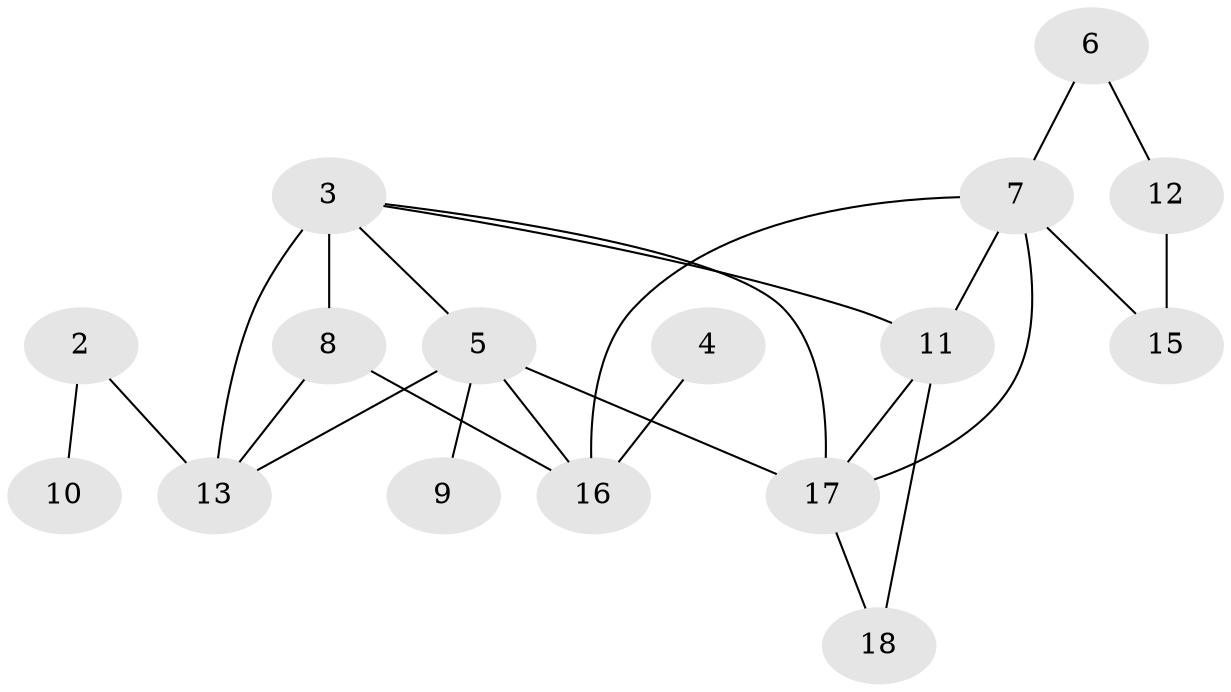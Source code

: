 // original degree distribution, {0: 0.03508771929824561, 2: 0.2807017543859649, 3: 0.2982456140350877, 1: 0.17543859649122806, 6: 0.017543859649122806, 4: 0.17543859649122806, 5: 0.017543859649122806}
// Generated by graph-tools (version 1.1) at 2025/48/03/04/25 22:48:20]
// undirected, 16 vertices, 24 edges
graph export_dot {
  node [color=gray90,style=filled];
  2;
  3;
  4;
  5;
  6;
  7;
  8;
  9;
  10;
  11;
  12;
  13;
  15;
  16;
  17;
  18;
  2 -- 10 [weight=1.0];
  2 -- 13 [weight=1.0];
  3 -- 5 [weight=1.0];
  3 -- 8 [weight=1.0];
  3 -- 11 [weight=1.0];
  3 -- 13 [weight=3.0];
  3 -- 17 [weight=1.0];
  4 -- 16 [weight=1.0];
  5 -- 9 [weight=1.0];
  5 -- 13 [weight=1.0];
  5 -- 16 [weight=1.0];
  5 -- 17 [weight=1.0];
  6 -- 7 [weight=1.0];
  6 -- 12 [weight=1.0];
  7 -- 11 [weight=1.0];
  7 -- 15 [weight=1.0];
  7 -- 16 [weight=1.0];
  7 -- 17 [weight=1.0];
  8 -- 13 [weight=1.0];
  8 -- 16 [weight=1.0];
  11 -- 17 [weight=1.0];
  11 -- 18 [weight=1.0];
  12 -- 15 [weight=2.0];
  17 -- 18 [weight=1.0];
}
